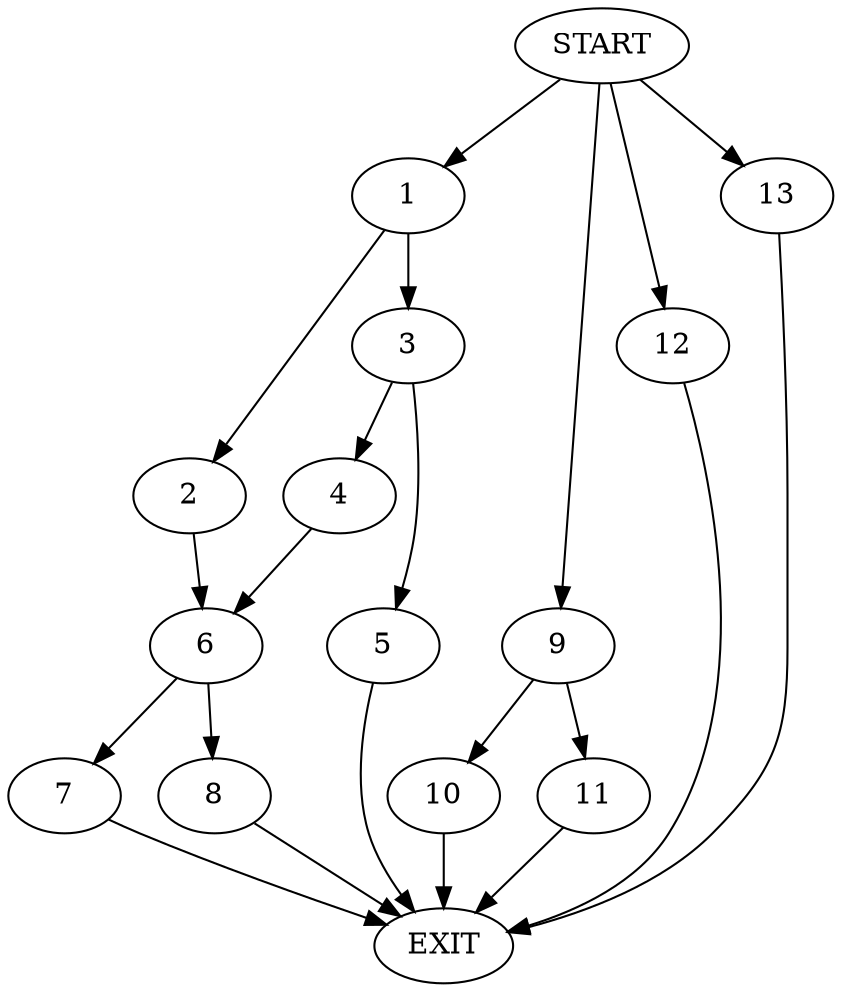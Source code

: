 digraph {
0 [label="START"]
14 [label="EXIT"]
0 -> 1
1 -> 2
1 -> 3
3 -> 4
3 -> 5
2 -> 6
6 -> 7
6 -> 8
4 -> 6
5 -> 14
8 -> 14
7 -> 14
0 -> 9
9 -> 10
9 -> 11
10 -> 14
11 -> 14
0 -> 12
12 -> 14
0 -> 13
13 -> 14
}
